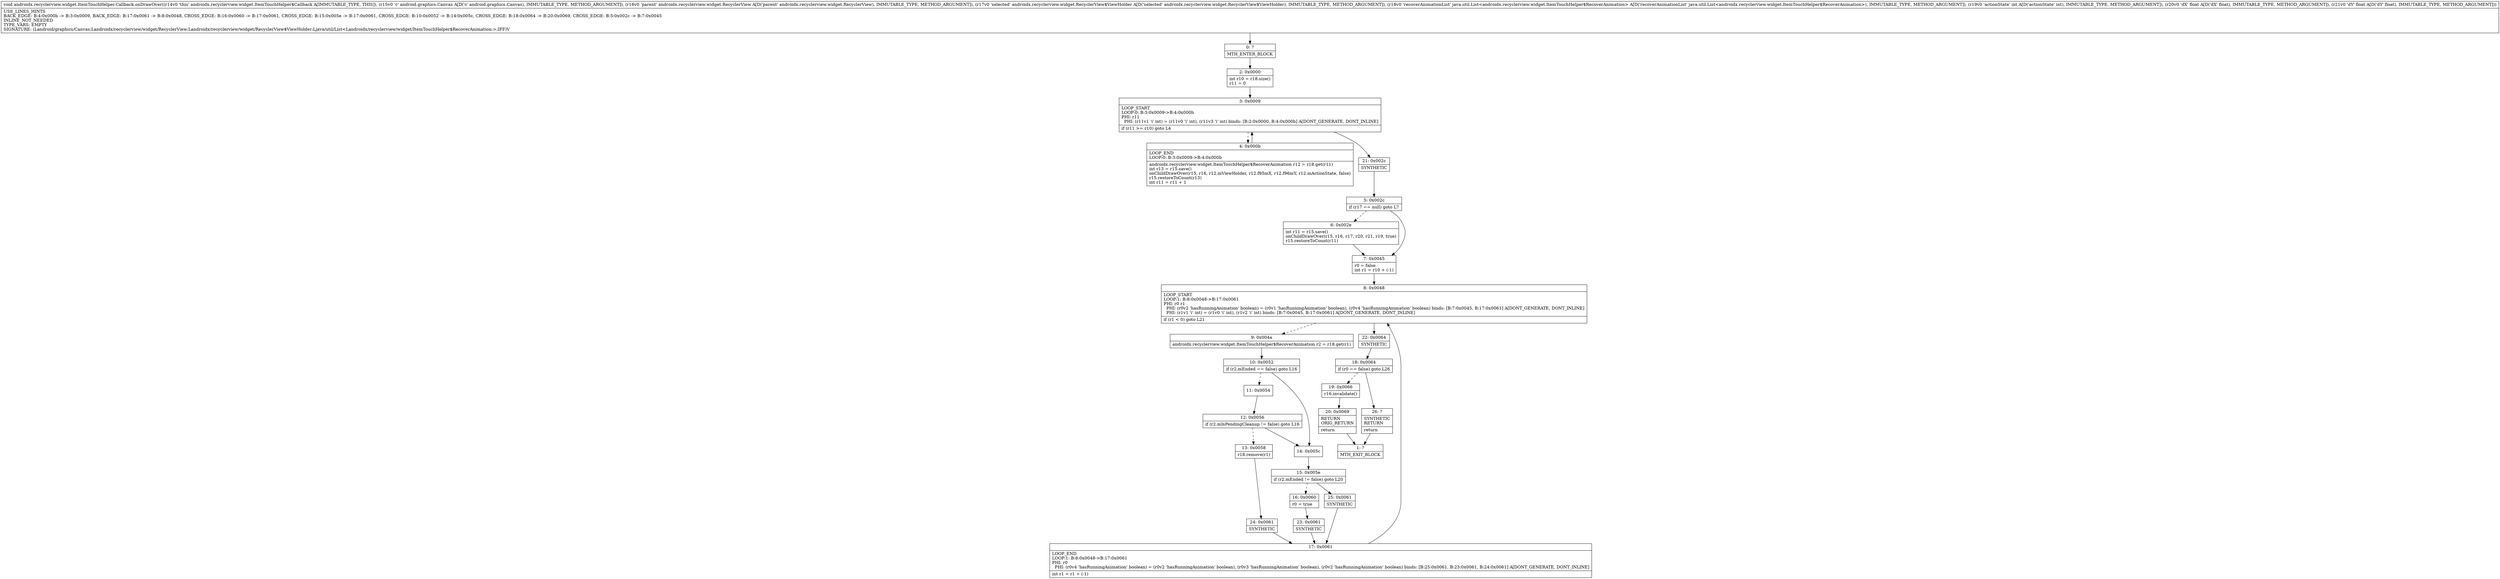 digraph "CFG forandroidx.recyclerview.widget.ItemTouchHelper.Callback.onDrawOver(Landroid\/graphics\/Canvas;Landroidx\/recyclerview\/widget\/RecyclerView;Landroidx\/recyclerview\/widget\/RecyclerView$ViewHolder;Ljava\/util\/List;IFF)V" {
Node_0 [shape=record,label="{0\:\ ?|MTH_ENTER_BLOCK\l}"];
Node_2 [shape=record,label="{2\:\ 0x0000|int r10 = r18.size()\lr11 = 0\l}"];
Node_3 [shape=record,label="{3\:\ 0x0009|LOOP_START\lLOOP:0: B:3:0x0009\-\>B:4:0x000b\lPHI: r11 \l  PHI: (r11v1 'i' int) = (r11v0 'i' int), (r11v3 'i' int) binds: [B:2:0x0000, B:4:0x000b] A[DONT_GENERATE, DONT_INLINE]\l|if (r11 \>= r10) goto L4\l}"];
Node_4 [shape=record,label="{4\:\ 0x000b|LOOP_END\lLOOP:0: B:3:0x0009\-\>B:4:0x000b\l|androidx.recyclerview.widget.ItemTouchHelper$RecoverAnimation r12 = r18.get(r11)\lint r13 = r15.save()\lonChildDrawOver(r15, r16, r12.mViewHolder, r12.f95mX, r12.f96mY, r12.mActionState, false)\lr15.restoreToCount(r13)\lint r11 = r11 + 1\l}"];
Node_21 [shape=record,label="{21\:\ 0x002c|SYNTHETIC\l}"];
Node_5 [shape=record,label="{5\:\ 0x002c|if (r17 == null) goto L7\l}"];
Node_6 [shape=record,label="{6\:\ 0x002e|int r11 = r15.save()\lonChildDrawOver(r15, r16, r17, r20, r21, r19, true)\lr15.restoreToCount(r11)\l}"];
Node_7 [shape=record,label="{7\:\ 0x0045|r0 = false\lint r1 = r10 + (\-1)\l}"];
Node_8 [shape=record,label="{8\:\ 0x0048|LOOP_START\lLOOP:1: B:8:0x0048\-\>B:17:0x0061\lPHI: r0 r1 \l  PHI: (r0v2 'hasRunningAnimation' boolean) = (r0v1 'hasRunningAnimation' boolean), (r0v4 'hasRunningAnimation' boolean) binds: [B:7:0x0045, B:17:0x0061] A[DONT_GENERATE, DONT_INLINE]\l  PHI: (r1v1 'i' int) = (r1v0 'i' int), (r1v2 'i' int) binds: [B:7:0x0045, B:17:0x0061] A[DONT_GENERATE, DONT_INLINE]\l|if (r1 \< 0) goto L21\l}"];
Node_9 [shape=record,label="{9\:\ 0x004a|androidx.recyclerview.widget.ItemTouchHelper$RecoverAnimation r2 = r18.get(r1)\l}"];
Node_10 [shape=record,label="{10\:\ 0x0052|if (r2.mEnded == false) goto L16\l}"];
Node_11 [shape=record,label="{11\:\ 0x0054}"];
Node_12 [shape=record,label="{12\:\ 0x0056|if (r2.mIsPendingCleanup != false) goto L16\l}"];
Node_13 [shape=record,label="{13\:\ 0x0058|r18.remove(r1)\l}"];
Node_24 [shape=record,label="{24\:\ 0x0061|SYNTHETIC\l}"];
Node_17 [shape=record,label="{17\:\ 0x0061|LOOP_END\lLOOP:1: B:8:0x0048\-\>B:17:0x0061\lPHI: r0 \l  PHI: (r0v4 'hasRunningAnimation' boolean) = (r0v2 'hasRunningAnimation' boolean), (r0v3 'hasRunningAnimation' boolean), (r0v2 'hasRunningAnimation' boolean) binds: [B:25:0x0061, B:23:0x0061, B:24:0x0061] A[DONT_GENERATE, DONT_INLINE]\l|int r1 = r1 + (\-1)\l}"];
Node_14 [shape=record,label="{14\:\ 0x005c}"];
Node_15 [shape=record,label="{15\:\ 0x005e|if (r2.mEnded != false) goto L20\l}"];
Node_16 [shape=record,label="{16\:\ 0x0060|r0 = true\l}"];
Node_23 [shape=record,label="{23\:\ 0x0061|SYNTHETIC\l}"];
Node_25 [shape=record,label="{25\:\ 0x0061|SYNTHETIC\l}"];
Node_22 [shape=record,label="{22\:\ 0x0064|SYNTHETIC\l}"];
Node_18 [shape=record,label="{18\:\ 0x0064|if (r0 == false) goto L26\l}"];
Node_19 [shape=record,label="{19\:\ 0x0066|r16.invalidate()\l}"];
Node_20 [shape=record,label="{20\:\ 0x0069|RETURN\lORIG_RETURN\l|return\l}"];
Node_1 [shape=record,label="{1\:\ ?|MTH_EXIT_BLOCK\l}"];
Node_26 [shape=record,label="{26\:\ ?|SYNTHETIC\lRETURN\l|return\l}"];
MethodNode[shape=record,label="{void androidx.recyclerview.widget.ItemTouchHelper.Callback.onDrawOver((r14v0 'this' androidx.recyclerview.widget.ItemTouchHelper$Callback A[IMMUTABLE_TYPE, THIS]), (r15v0 'c' android.graphics.Canvas A[D('c' android.graphics.Canvas), IMMUTABLE_TYPE, METHOD_ARGUMENT]), (r16v0 'parent' androidx.recyclerview.widget.RecyclerView A[D('parent' androidx.recyclerview.widget.RecyclerView), IMMUTABLE_TYPE, METHOD_ARGUMENT]), (r17v0 'selected' androidx.recyclerview.widget.RecyclerView$ViewHolder A[D('selected' androidx.recyclerview.widget.RecyclerView$ViewHolder), IMMUTABLE_TYPE, METHOD_ARGUMENT]), (r18v0 'recoverAnimationList' java.util.List\<androidx.recyclerview.widget.ItemTouchHelper$RecoverAnimation\> A[D('recoverAnimationList' java.util.List\<androidx.recyclerview.widget.ItemTouchHelper$RecoverAnimation\>), IMMUTABLE_TYPE, METHOD_ARGUMENT]), (r19v0 'actionState' int A[D('actionState' int), IMMUTABLE_TYPE, METHOD_ARGUMENT]), (r20v0 'dX' float A[D('dX' float), IMMUTABLE_TYPE, METHOD_ARGUMENT]), (r21v0 'dY' float A[D('dY' float), IMMUTABLE_TYPE, METHOD_ARGUMENT]))  | USE_LINES_HINTS\lBACK_EDGE: B:4:0x000b \-\> B:3:0x0009, BACK_EDGE: B:17:0x0061 \-\> B:8:0x0048, CROSS_EDGE: B:16:0x0060 \-\> B:17:0x0061, CROSS_EDGE: B:15:0x005e \-\> B:17:0x0061, CROSS_EDGE: B:10:0x0052 \-\> B:14:0x005c, CROSS_EDGE: B:18:0x0064 \-\> B:20:0x0069, CROSS_EDGE: B:5:0x002c \-\> B:7:0x0045\lINLINE_NOT_NEEDED\lTYPE_VARS: EMPTY\lSIGNATURE: (Landroid\/graphics\/Canvas;Landroidx\/recyclerview\/widget\/RecyclerView;Landroidx\/recyclerview\/widget\/RecyclerView$ViewHolder;Ljava\/util\/List\<Landroidx\/recyclerview\/widget\/ItemTouchHelper$RecoverAnimation;\>;IFF)V\l}"];
MethodNode -> Node_0;Node_0 -> Node_2;
Node_2 -> Node_3;
Node_3 -> Node_4[style=dashed];
Node_3 -> Node_21;
Node_4 -> Node_3;
Node_21 -> Node_5;
Node_5 -> Node_6[style=dashed];
Node_5 -> Node_7;
Node_6 -> Node_7;
Node_7 -> Node_8;
Node_8 -> Node_9[style=dashed];
Node_8 -> Node_22;
Node_9 -> Node_10;
Node_10 -> Node_11[style=dashed];
Node_10 -> Node_14;
Node_11 -> Node_12;
Node_12 -> Node_13[style=dashed];
Node_12 -> Node_14;
Node_13 -> Node_24;
Node_24 -> Node_17;
Node_17 -> Node_8;
Node_14 -> Node_15;
Node_15 -> Node_16[style=dashed];
Node_15 -> Node_25;
Node_16 -> Node_23;
Node_23 -> Node_17;
Node_25 -> Node_17;
Node_22 -> Node_18;
Node_18 -> Node_19[style=dashed];
Node_18 -> Node_26;
Node_19 -> Node_20;
Node_20 -> Node_1;
Node_26 -> Node_1;
}

